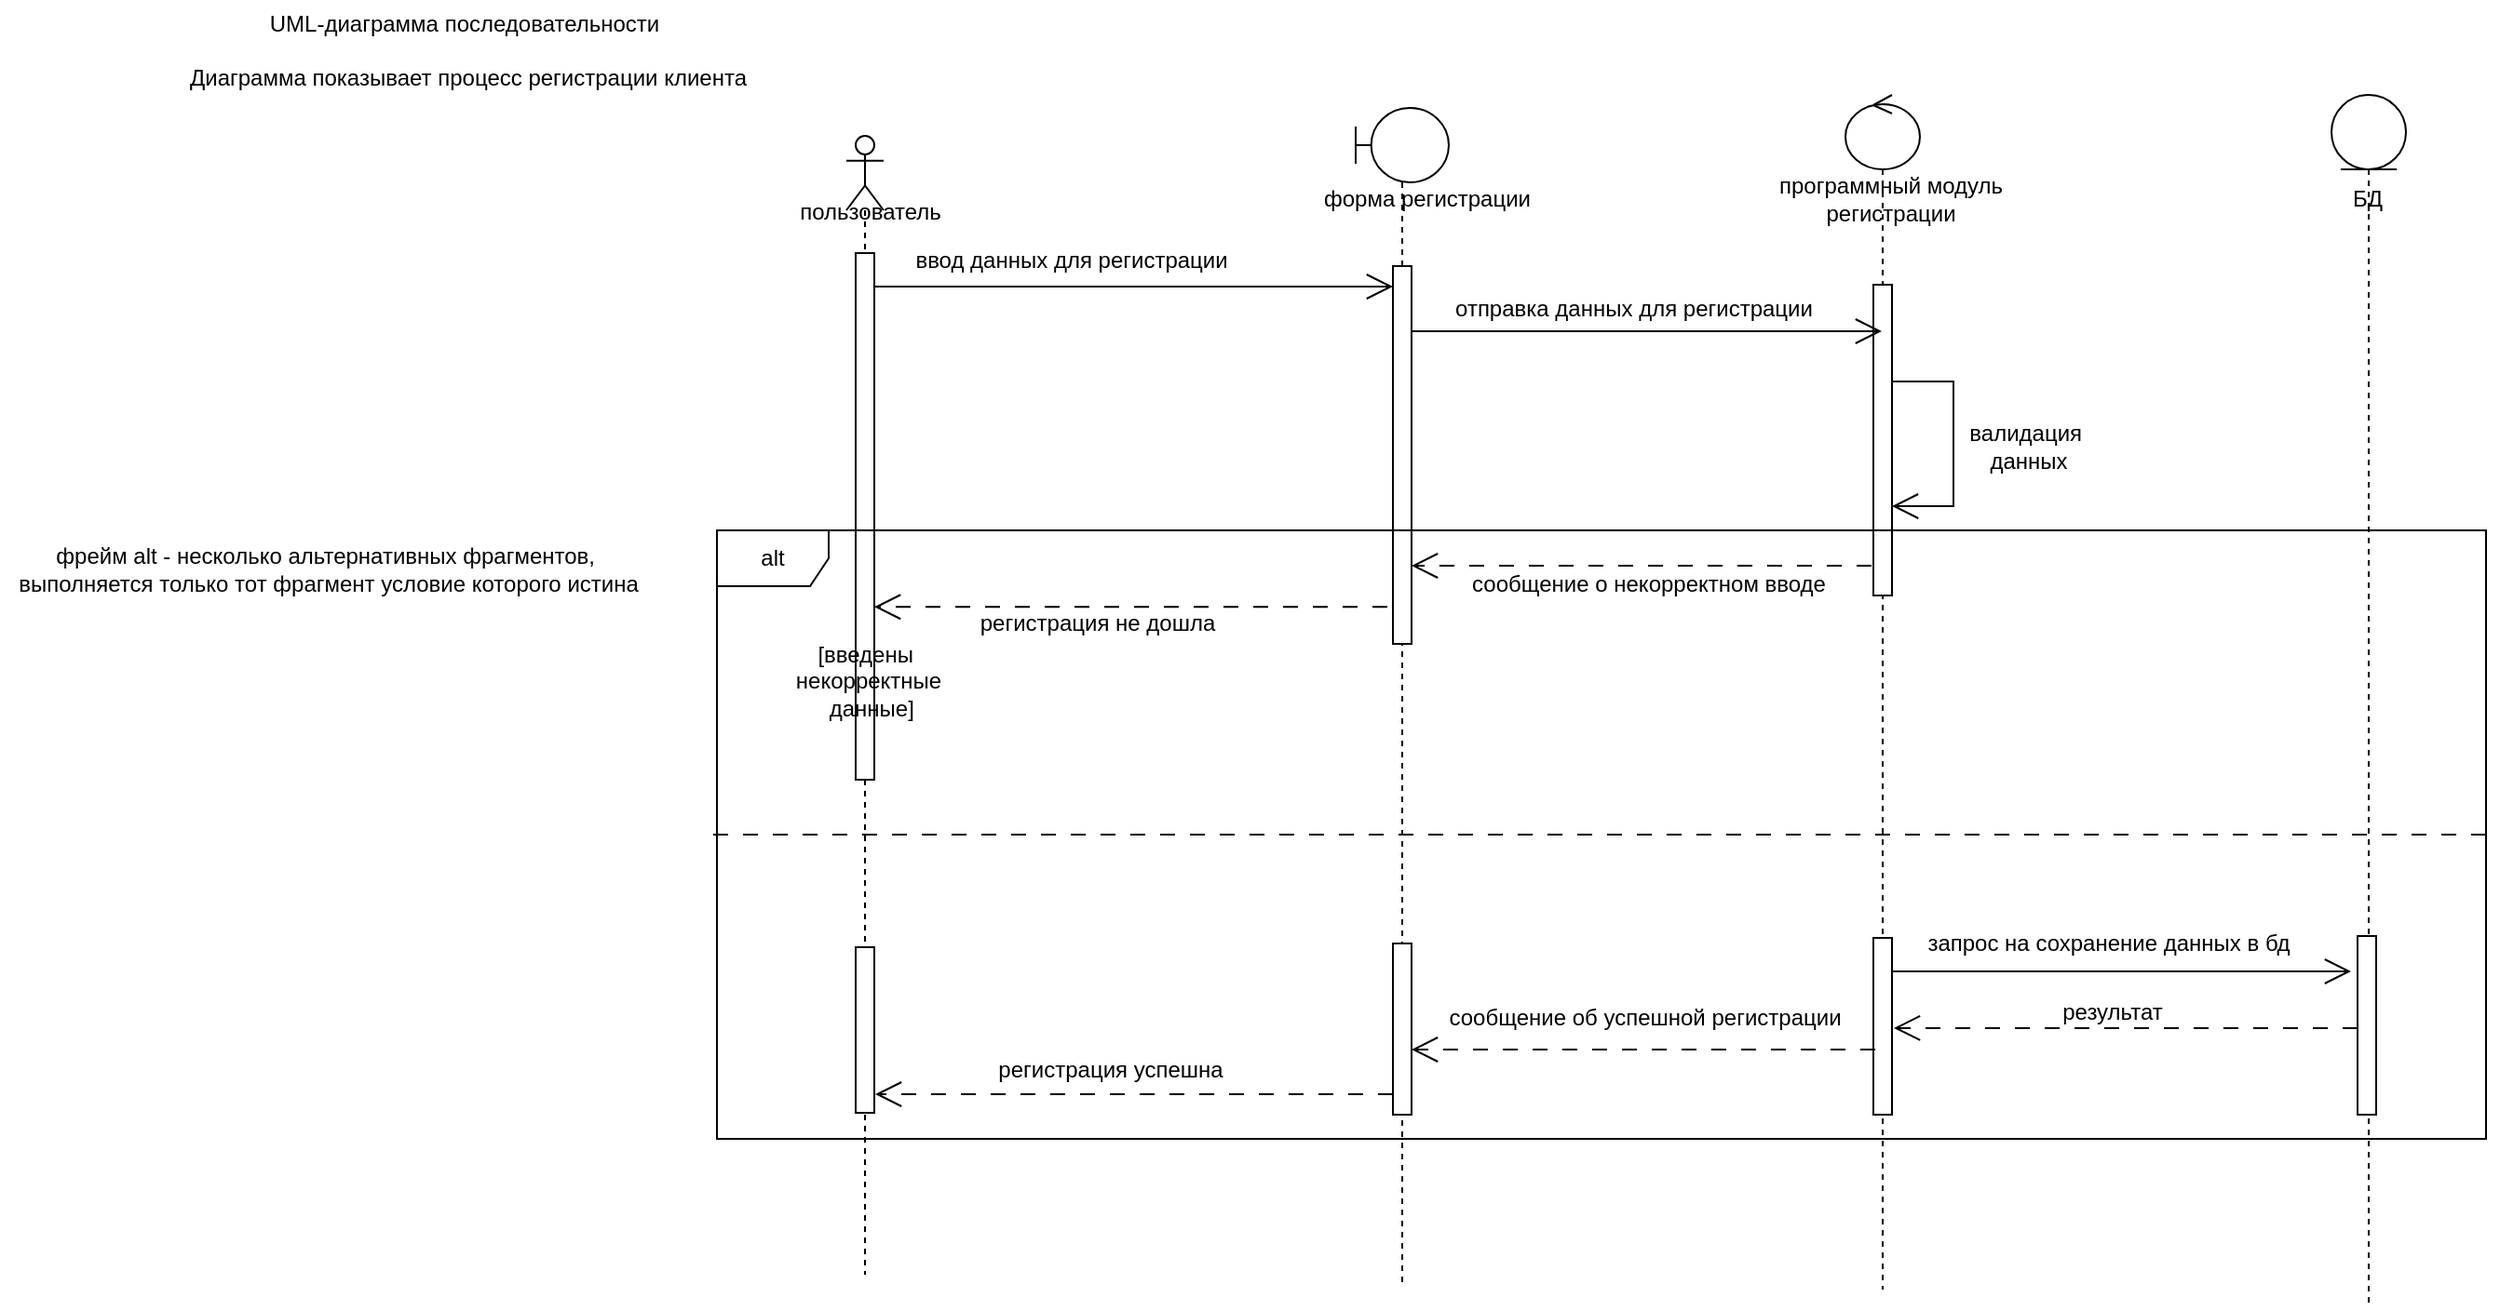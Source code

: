 <mxfile version="24.6.4" type="device">
  <diagram name="Страница — 1" id="92AzF4uuk5kxwy0DNVzM">
    <mxGraphModel dx="3565" dy="-1503" grid="1" gridSize="10" guides="1" tooltips="1" connect="1" arrows="1" fold="1" page="1" pageScale="1" pageWidth="827" pageHeight="1169" math="0" shadow="0">
      <root>
        <mxCell id="0" />
        <mxCell id="1" parent="0" />
        <mxCell id="ri1DNX2yAOVFhLMx-kJr-1" value="" style="shape=umlLifeline;perimeter=lifelinePerimeter;whiteSpace=wrap;html=1;container=1;dropTarget=0;collapsible=0;recursiveResize=0;outlineConnect=0;portConstraint=eastwest;newEdgeStyle={&quot;curved&quot;:0,&quot;rounded&quot;:0};participant=umlActor;" vertex="1" parent="1">
          <mxGeometry x="-903.5" y="3217" width="20" height="612" as="geometry" />
        </mxCell>
        <mxCell id="ri1DNX2yAOVFhLMx-kJr-2" value="" style="html=1;points=[[0,0,0,0,5],[0,1,0,0,-5],[1,0,0,0,5],[1,1,0,0,-5]];perimeter=orthogonalPerimeter;outlineConnect=0;targetShapes=umlLifeline;portConstraint=eastwest;newEdgeStyle={&quot;curved&quot;:0,&quot;rounded&quot;:0};" vertex="1" parent="ri1DNX2yAOVFhLMx-kJr-1">
          <mxGeometry x="5" y="63" width="10" height="283" as="geometry" />
        </mxCell>
        <mxCell id="ri1DNX2yAOVFhLMx-kJr-3" value="" style="html=1;points=[[0,0,0,0,5],[0,1,0,0,-5],[1,0,0,0,5],[1,1,0,0,-5]];perimeter=orthogonalPerimeter;outlineConnect=0;targetShapes=umlLifeline;portConstraint=eastwest;newEdgeStyle={&quot;curved&quot;:0,&quot;rounded&quot;:0};" vertex="1" parent="ri1DNX2yAOVFhLMx-kJr-1">
          <mxGeometry x="5" y="436" width="10" height="89" as="geometry" />
        </mxCell>
        <mxCell id="ri1DNX2yAOVFhLMx-kJr-4" value="UML-диаграмма последовательности" style="text;html=1;align=center;verticalAlign=middle;resizable=0;points=[];autosize=1;strokeColor=none;fillColor=none;" vertex="1" parent="1">
          <mxGeometry x="-1223" y="3144" width="227" height="26" as="geometry" />
        </mxCell>
        <mxCell id="ri1DNX2yAOVFhLMx-kJr-5" value="Диаграмма показывает процесс регистрации клиента" style="text;html=1;align=center;verticalAlign=middle;resizable=0;points=[];autosize=1;strokeColor=none;fillColor=none;" vertex="1" parent="1">
          <mxGeometry x="-1266" y="3173" width="317" height="26" as="geometry" />
        </mxCell>
        <mxCell id="ri1DNX2yAOVFhLMx-kJr-6" value="пользователь" style="text;html=1;align=center;verticalAlign=middle;resizable=0;points=[];autosize=1;strokeColor=none;fillColor=none;" vertex="1" parent="1">
          <mxGeometry x="-938" y="3245" width="94" height="26" as="geometry" />
        </mxCell>
        <mxCell id="ri1DNX2yAOVFhLMx-kJr-7" value="" style="shape=umlLifeline;perimeter=lifelinePerimeter;whiteSpace=wrap;html=1;container=1;dropTarget=0;collapsible=0;recursiveResize=0;outlineConnect=0;portConstraint=eastwest;newEdgeStyle={&quot;curved&quot;:0,&quot;rounded&quot;:0};participant=umlBoundary;" vertex="1" parent="1">
          <mxGeometry x="-630" y="3202" width="50" height="634" as="geometry" />
        </mxCell>
        <mxCell id="ri1DNX2yAOVFhLMx-kJr-8" value="" style="html=1;points=[[0,0,0,0,5],[0,1,0,0,-5],[1,0,0,0,5],[1,1,0,0,-5]];perimeter=orthogonalPerimeter;outlineConnect=0;targetShapes=umlLifeline;portConstraint=eastwest;newEdgeStyle={&quot;curved&quot;:0,&quot;rounded&quot;:0};" vertex="1" parent="ri1DNX2yAOVFhLMx-kJr-7">
          <mxGeometry x="20" y="85" width="10" height="203" as="geometry" />
        </mxCell>
        <mxCell id="ri1DNX2yAOVFhLMx-kJr-9" value="форма регистрации" style="text;html=1;align=center;verticalAlign=middle;resizable=0;points=[];autosize=1;strokeColor=none;fillColor=none;" vertex="1" parent="1">
          <mxGeometry x="-657" y="3238" width="129" height="26" as="geometry" />
        </mxCell>
        <mxCell id="ri1DNX2yAOVFhLMx-kJr-10" value="" style="shape=umlLifeline;perimeter=lifelinePerimeter;whiteSpace=wrap;html=1;container=1;dropTarget=0;collapsible=0;recursiveResize=0;outlineConnect=0;portConstraint=eastwest;newEdgeStyle={&quot;curved&quot;:0,&quot;rounded&quot;:0};participant=umlControl;" vertex="1" parent="1">
          <mxGeometry x="-367" y="3195" width="40" height="642" as="geometry" />
        </mxCell>
        <mxCell id="ri1DNX2yAOVFhLMx-kJr-11" value="" style="html=1;points=[[0,0,0,0,5],[0,1,0,0,-5],[1,0,0,0,5],[1,1,0,0,-5]];perimeter=orthogonalPerimeter;outlineConnect=0;targetShapes=umlLifeline;portConstraint=eastwest;newEdgeStyle={&quot;curved&quot;:0,&quot;rounded&quot;:0};" vertex="1" parent="ri1DNX2yAOVFhLMx-kJr-10">
          <mxGeometry x="15" y="102" width="10" height="167" as="geometry" />
        </mxCell>
        <mxCell id="ri1DNX2yAOVFhLMx-kJr-12" value="" style="html=1;points=[[0,0,0,0,5],[0,1,0,0,-5],[1,0,0,0,5],[1,1,0,0,-5]];perimeter=orthogonalPerimeter;outlineConnect=0;targetShapes=umlLifeline;portConstraint=eastwest;newEdgeStyle={&quot;curved&quot;:0,&quot;rounded&quot;:0};" vertex="1" parent="ri1DNX2yAOVFhLMx-kJr-10">
          <mxGeometry x="15" y="453" width="10" height="95" as="geometry" />
        </mxCell>
        <mxCell id="ri1DNX2yAOVFhLMx-kJr-13" value="программный модуль&lt;div&gt;регистрации&lt;/div&gt;" style="text;html=1;align=center;verticalAlign=middle;resizable=0;points=[];autosize=1;strokeColor=none;fillColor=none;" vertex="1" parent="1">
          <mxGeometry x="-412" y="3230.5" width="138" height="41" as="geometry" />
        </mxCell>
        <mxCell id="ri1DNX2yAOVFhLMx-kJr-14" value="" style="shape=umlLifeline;perimeter=lifelinePerimeter;whiteSpace=wrap;html=1;container=1;dropTarget=0;collapsible=0;recursiveResize=0;outlineConnect=0;portConstraint=eastwest;newEdgeStyle={&quot;curved&quot;:0,&quot;rounded&quot;:0};participant=umlEntity;" vertex="1" parent="1">
          <mxGeometry x="-106" y="3195" width="40" height="652" as="geometry" />
        </mxCell>
        <mxCell id="ri1DNX2yAOVFhLMx-kJr-15" value="БД" style="text;html=1;align=center;verticalAlign=middle;resizable=0;points=[];autosize=1;strokeColor=none;fillColor=none;" vertex="1" parent="1">
          <mxGeometry x="-104" y="3237.5" width="34" height="26" as="geometry" />
        </mxCell>
        <mxCell id="ri1DNX2yAOVFhLMx-kJr-16" value="" style="endArrow=open;endFill=1;endSize=12;html=1;rounded=0;" edge="1" parent="1">
          <mxGeometry width="160" relative="1" as="geometry">
            <mxPoint x="-888" y="3298" as="sourcePoint" />
            <mxPoint x="-610" y="3298" as="targetPoint" />
          </mxGeometry>
        </mxCell>
        <mxCell id="ri1DNX2yAOVFhLMx-kJr-17" value="ввод данных для регистрации" style="text;html=1;align=center;verticalAlign=middle;resizable=0;points=[];autosize=1;strokeColor=none;fillColor=none;" vertex="1" parent="1">
          <mxGeometry x="-876" y="3271" width="186" height="26" as="geometry" />
        </mxCell>
        <mxCell id="ri1DNX2yAOVFhLMx-kJr-18" value="" style="endArrow=open;endFill=1;endSize=12;html=1;rounded=0;" edge="1" parent="1" target="ri1DNX2yAOVFhLMx-kJr-10">
          <mxGeometry width="160" relative="1" as="geometry">
            <mxPoint x="-600" y="3322" as="sourcePoint" />
            <mxPoint x="-440" y="3322" as="targetPoint" />
          </mxGeometry>
        </mxCell>
        <mxCell id="ri1DNX2yAOVFhLMx-kJr-19" value="отправка данных для регистрации" style="text;html=1;align=center;verticalAlign=middle;resizable=0;points=[];autosize=1;strokeColor=none;fillColor=none;" vertex="1" parent="1">
          <mxGeometry x="-586" y="3297" width="210" height="26" as="geometry" />
        </mxCell>
        <mxCell id="ri1DNX2yAOVFhLMx-kJr-20" value="" style="endArrow=open;endFill=1;endSize=12;html=1;rounded=0;edgeStyle=orthogonalEdgeStyle;" edge="1" parent="1" target="ri1DNX2yAOVFhLMx-kJr-11">
          <mxGeometry width="160" relative="1" as="geometry">
            <mxPoint x="-342" y="3349" as="sourcePoint" />
            <mxPoint x="-317" y="3419" as="targetPoint" />
            <Array as="points">
              <mxPoint x="-309" y="3349" />
              <mxPoint x="-309" y="3416" />
            </Array>
          </mxGeometry>
        </mxCell>
        <mxCell id="ri1DNX2yAOVFhLMx-kJr-21" value="валидация&amp;nbsp;&lt;div&gt;данных&lt;/div&gt;" style="text;html=1;align=center;verticalAlign=middle;resizable=0;points=[];autosize=1;strokeColor=none;fillColor=none;" vertex="1" parent="1">
          <mxGeometry x="-310" y="3363" width="82" height="41" as="geometry" />
        </mxCell>
        <mxCell id="ri1DNX2yAOVFhLMx-kJr-22" value="alt" style="shape=umlFrame;whiteSpace=wrap;html=1;pointerEvents=0;" vertex="1" parent="1">
          <mxGeometry x="-973" y="3429" width="950" height="327" as="geometry" />
        </mxCell>
        <mxCell id="ri1DNX2yAOVFhLMx-kJr-23" value="" style="endArrow=open;endFill=1;endSize=12;html=1;rounded=0;dashed=1;dashPattern=8 8;" edge="1" parent="1" target="ri1DNX2yAOVFhLMx-kJr-8">
          <mxGeometry width="160" relative="1" as="geometry">
            <mxPoint x="-353" y="3448" as="sourcePoint" />
            <mxPoint x="-494" y="3448" as="targetPoint" />
          </mxGeometry>
        </mxCell>
        <mxCell id="ri1DNX2yAOVFhLMx-kJr-24" value="сообщение о некорректном вводе" style="text;html=1;align=center;verticalAlign=middle;resizable=0;points=[];autosize=1;strokeColor=none;fillColor=none;" vertex="1" parent="1">
          <mxGeometry x="-577" y="3445" width="208" height="26" as="geometry" />
        </mxCell>
        <mxCell id="ri1DNX2yAOVFhLMx-kJr-25" value="" style="endArrow=open;endFill=1;endSize=12;html=1;rounded=0;dashed=1;dashPattern=8 8;" edge="1" parent="1" target="ri1DNX2yAOVFhLMx-kJr-2">
          <mxGeometry width="160" relative="1" as="geometry">
            <mxPoint x="-613" y="3470.13" as="sourcePoint" />
            <mxPoint x="-860" y="3470.13" as="targetPoint" />
          </mxGeometry>
        </mxCell>
        <mxCell id="ri1DNX2yAOVFhLMx-kJr-26" value="регистрация не дошла" style="text;html=1;align=center;verticalAlign=middle;resizable=0;points=[];autosize=1;strokeColor=none;fillColor=none;" vertex="1" parent="1">
          <mxGeometry x="-841" y="3466" width="144" height="26" as="geometry" />
        </mxCell>
        <mxCell id="ri1DNX2yAOVFhLMx-kJr-27" value="фрейм alt - несколько альтернативных фрагментов,&amp;nbsp;&lt;div&gt;выполняется только тот фрагмент условие которого истина&lt;/div&gt;" style="text;html=1;align=center;verticalAlign=middle;resizable=0;points=[];autosize=1;strokeColor=none;fillColor=none;" vertex="1" parent="1">
          <mxGeometry x="-1358" y="3429" width="351" height="41" as="geometry" />
        </mxCell>
        <mxCell id="ri1DNX2yAOVFhLMx-kJr-28" value="[введены&amp;nbsp;&lt;div&gt;некорректные&lt;/div&gt;&lt;div&gt;&amp;nbsp;данные]&lt;/div&gt;" style="text;html=1;align=center;verticalAlign=middle;resizable=0;points=[];autosize=1;strokeColor=none;fillColor=none;" vertex="1" parent="1">
          <mxGeometry x="-940" y="3482" width="96" height="55" as="geometry" />
        </mxCell>
        <mxCell id="ri1DNX2yAOVFhLMx-kJr-29" value="" style="line;strokeWidth=1;fillColor=none;align=left;verticalAlign=middle;spacingTop=-1;spacingLeft=3;spacingRight=3;rotatable=0;labelPosition=right;points=[];portConstraint=eastwest;strokeColor=inherit;dashed=1;dashPattern=8 8;" vertex="1" parent="1">
          <mxGeometry x="-975" y="3588.5" width="958" height="8" as="geometry" />
        </mxCell>
        <mxCell id="ri1DNX2yAOVFhLMx-kJr-30" value="" style="html=1;points=[[0,0,0,0,5],[0,1,0,0,-5],[1,0,0,0,5],[1,1,0,0,-5]];perimeter=orthogonalPerimeter;outlineConnect=0;targetShapes=umlLifeline;portConstraint=eastwest;newEdgeStyle={&quot;curved&quot;:0,&quot;rounded&quot;:0};" vertex="1" parent="1">
          <mxGeometry x="-610" y="3651" width="10" height="92" as="geometry" />
        </mxCell>
        <mxCell id="ri1DNX2yAOVFhLMx-kJr-31" value="" style="html=1;points=[[0,0,0,0,5],[0,1,0,0,-5],[1,0,0,0,5],[1,1,0,0,-5]];perimeter=orthogonalPerimeter;outlineConnect=0;targetShapes=umlLifeline;portConstraint=eastwest;newEdgeStyle={&quot;curved&quot;:0,&quot;rounded&quot;:0};" vertex="1" parent="1">
          <mxGeometry x="-92" y="3647" width="10" height="96" as="geometry" />
        </mxCell>
        <mxCell id="ri1DNX2yAOVFhLMx-kJr-32" value="" style="endArrow=open;endFill=1;endSize=12;html=1;rounded=0;" edge="1" parent="1">
          <mxGeometry width="160" relative="1" as="geometry">
            <mxPoint x="-342.5" y="3666" as="sourcePoint" />
            <mxPoint x="-95.5" y="3666" as="targetPoint" />
          </mxGeometry>
        </mxCell>
        <mxCell id="ri1DNX2yAOVFhLMx-kJr-33" value="запрос на сохранение данных в бд" style="text;html=1;align=center;verticalAlign=middle;resizable=0;points=[];autosize=1;strokeColor=none;fillColor=none;" vertex="1" parent="1">
          <mxGeometry x="-333" y="3638" width="213" height="26" as="geometry" />
        </mxCell>
        <mxCell id="ri1DNX2yAOVFhLMx-kJr-34" value="" style="endArrow=open;endFill=1;endSize=12;html=1;rounded=0;dashed=1;dashPattern=8 8;" edge="1" parent="1">
          <mxGeometry width="160" relative="1" as="geometry">
            <mxPoint x="-92" y="3696.47" as="sourcePoint" />
            <mxPoint x="-341" y="3696.47" as="targetPoint" />
          </mxGeometry>
        </mxCell>
        <mxCell id="ri1DNX2yAOVFhLMx-kJr-35" value="результат" style="text;html=1;align=center;verticalAlign=middle;resizable=0;points=[];autosize=1;strokeColor=none;fillColor=none;" vertex="1" parent="1">
          <mxGeometry x="-260" y="3675" width="72" height="26" as="geometry" />
        </mxCell>
        <mxCell id="ri1DNX2yAOVFhLMx-kJr-36" value="" style="endArrow=open;endFill=1;endSize=12;html=1;rounded=0;dashed=1;dashPattern=8 8;" edge="1" parent="1">
          <mxGeometry width="160" relative="1" as="geometry">
            <mxPoint x="-351" y="3708" as="sourcePoint" />
            <mxPoint x="-600" y="3708" as="targetPoint" />
          </mxGeometry>
        </mxCell>
        <mxCell id="ri1DNX2yAOVFhLMx-kJr-37" value="сообщение об успешной регистрации" style="text;html=1;align=center;verticalAlign=middle;resizable=0;points=[];autosize=1;strokeColor=none;fillColor=none;" vertex="1" parent="1">
          <mxGeometry x="-590" y="3678" width="229" height="26" as="geometry" />
        </mxCell>
        <mxCell id="ri1DNX2yAOVFhLMx-kJr-38" value="" style="endArrow=open;endFill=1;endSize=12;html=1;rounded=0;dashed=1;dashPattern=8 8;" edge="1" parent="1" source="ri1DNX2yAOVFhLMx-kJr-30">
          <mxGeometry width="160" relative="1" as="geometry">
            <mxPoint x="-639" y="3732" as="sourcePoint" />
            <mxPoint x="-888" y="3732" as="targetPoint" />
          </mxGeometry>
        </mxCell>
        <mxCell id="ri1DNX2yAOVFhLMx-kJr-39" value="регистрация успешна" style="text;html=1;align=center;verticalAlign=middle;resizable=0;points=[];autosize=1;strokeColor=none;fillColor=none;" vertex="1" parent="1">
          <mxGeometry x="-832" y="3706" width="139" height="26" as="geometry" />
        </mxCell>
      </root>
    </mxGraphModel>
  </diagram>
</mxfile>
